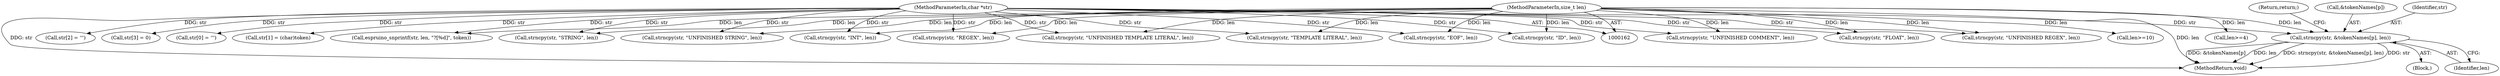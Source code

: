 digraph "1_Espruino_bed844f109b6c222816740555068de2e101e8018@API" {
"1000321" [label="(Call,strncpy(str, &tokenNames[p], len))"];
"1000164" [label="(MethodParameterIn,char *str)"];
"1000165" [label="(MethodParameterIn,size_t len)"];
"1000255" [label="(Call,strncpy(str, \"REGEX\", len))"];
"1000330" [label="(Call,len>=10)"];
"1000338" [label="(MethodReturn,void)"];
"1000267" [label="(Call,strncpy(str, \"UNFINISHED COMMENT\", len))"];
"1000177" [label="(Call,len>=4)"];
"1000192" [label="(Call,str[2] = '\'')"];
"1000280" [label="(Block,)"];
"1000321" [label="(Call,strncpy(str, &tokenNames[p], len))"];
"1000333" [label="(Call,espruino_snprintf(str, len, \"?[%d]\", token))"];
"1000164" [label="(MethodParameterIn,char *str)"];
"1000261" [label="(Call,strncpy(str, \"UNFINISHED REGEX\", len))"];
"1000219" [label="(Call,strncpy(str, \"INT\", len))"];
"1000327" [label="(Identifier,len)"];
"1000197" [label="(Call,str[3] = 0)"];
"1000328" [label="(Return,return;)"];
"1000249" [label="(Call,strncpy(str, \"UNFINISHED TEMPLATE LITERAL\", len))"];
"1000213" [label="(Call,strncpy(str, \"ID\", len))"];
"1000231" [label="(Call,strncpy(str, \"STRING\", len))"];
"1000323" [label="(Call,&tokenNames[p])"];
"1000237" [label="(Call,strncpy(str, \"UNFINISHED STRING\", len))"];
"1000180" [label="(Call,str[0] = '\'')"];
"1000243" [label="(Call,strncpy(str, \"TEMPLATE LITERAL\", len))"];
"1000225" [label="(Call,strncpy(str, \"FLOAT\", len))"];
"1000322" [label="(Identifier,str)"];
"1000185" [label="(Call,str[1] = (char)token)"];
"1000207" [label="(Call,strncpy(str, \"EOF\", len))"];
"1000165" [label="(MethodParameterIn,size_t len)"];
"1000321" -> "1000280"  [label="AST: "];
"1000321" -> "1000327"  [label="CFG: "];
"1000322" -> "1000321"  [label="AST: "];
"1000323" -> "1000321"  [label="AST: "];
"1000327" -> "1000321"  [label="AST: "];
"1000328" -> "1000321"  [label="CFG: "];
"1000321" -> "1000338"  [label="DDG: str"];
"1000321" -> "1000338"  [label="DDG: &tokenNames[p]"];
"1000321" -> "1000338"  [label="DDG: len"];
"1000321" -> "1000338"  [label="DDG: strncpy(str, &tokenNames[p], len)"];
"1000164" -> "1000321"  [label="DDG: str"];
"1000165" -> "1000321"  [label="DDG: len"];
"1000164" -> "1000162"  [label="AST: "];
"1000164" -> "1000338"  [label="DDG: str"];
"1000164" -> "1000180"  [label="DDG: str"];
"1000164" -> "1000185"  [label="DDG: str"];
"1000164" -> "1000192"  [label="DDG: str"];
"1000164" -> "1000197"  [label="DDG: str"];
"1000164" -> "1000207"  [label="DDG: str"];
"1000164" -> "1000213"  [label="DDG: str"];
"1000164" -> "1000219"  [label="DDG: str"];
"1000164" -> "1000225"  [label="DDG: str"];
"1000164" -> "1000231"  [label="DDG: str"];
"1000164" -> "1000237"  [label="DDG: str"];
"1000164" -> "1000243"  [label="DDG: str"];
"1000164" -> "1000249"  [label="DDG: str"];
"1000164" -> "1000255"  [label="DDG: str"];
"1000164" -> "1000261"  [label="DDG: str"];
"1000164" -> "1000267"  [label="DDG: str"];
"1000164" -> "1000333"  [label="DDG: str"];
"1000165" -> "1000162"  [label="AST: "];
"1000165" -> "1000338"  [label="DDG: len"];
"1000165" -> "1000177"  [label="DDG: len"];
"1000165" -> "1000207"  [label="DDG: len"];
"1000165" -> "1000213"  [label="DDG: len"];
"1000165" -> "1000219"  [label="DDG: len"];
"1000165" -> "1000225"  [label="DDG: len"];
"1000165" -> "1000231"  [label="DDG: len"];
"1000165" -> "1000237"  [label="DDG: len"];
"1000165" -> "1000243"  [label="DDG: len"];
"1000165" -> "1000249"  [label="DDG: len"];
"1000165" -> "1000255"  [label="DDG: len"];
"1000165" -> "1000261"  [label="DDG: len"];
"1000165" -> "1000267"  [label="DDG: len"];
"1000165" -> "1000330"  [label="DDG: len"];
"1000165" -> "1000333"  [label="DDG: len"];
}
